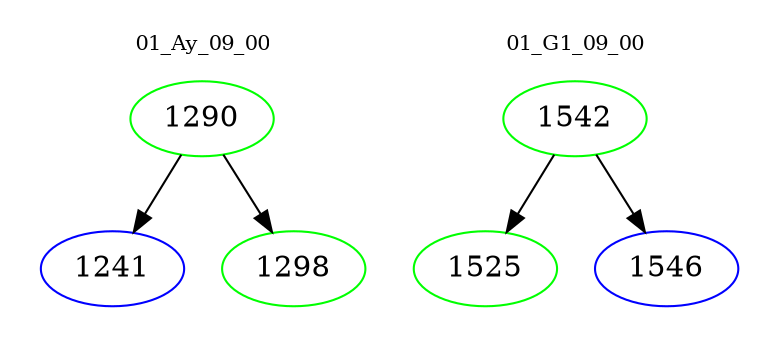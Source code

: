 digraph{
subgraph cluster_0 {
color = white
label = "01_Ay_09_00";
fontsize=10;
T0_1290 [label="1290", color="green"]
T0_1290 -> T0_1241 [color="black"]
T0_1241 [label="1241", color="blue"]
T0_1290 -> T0_1298 [color="black"]
T0_1298 [label="1298", color="green"]
}
subgraph cluster_1 {
color = white
label = "01_G1_09_00";
fontsize=10;
T1_1542 [label="1542", color="green"]
T1_1542 -> T1_1525 [color="black"]
T1_1525 [label="1525", color="green"]
T1_1542 -> T1_1546 [color="black"]
T1_1546 [label="1546", color="blue"]
}
}
